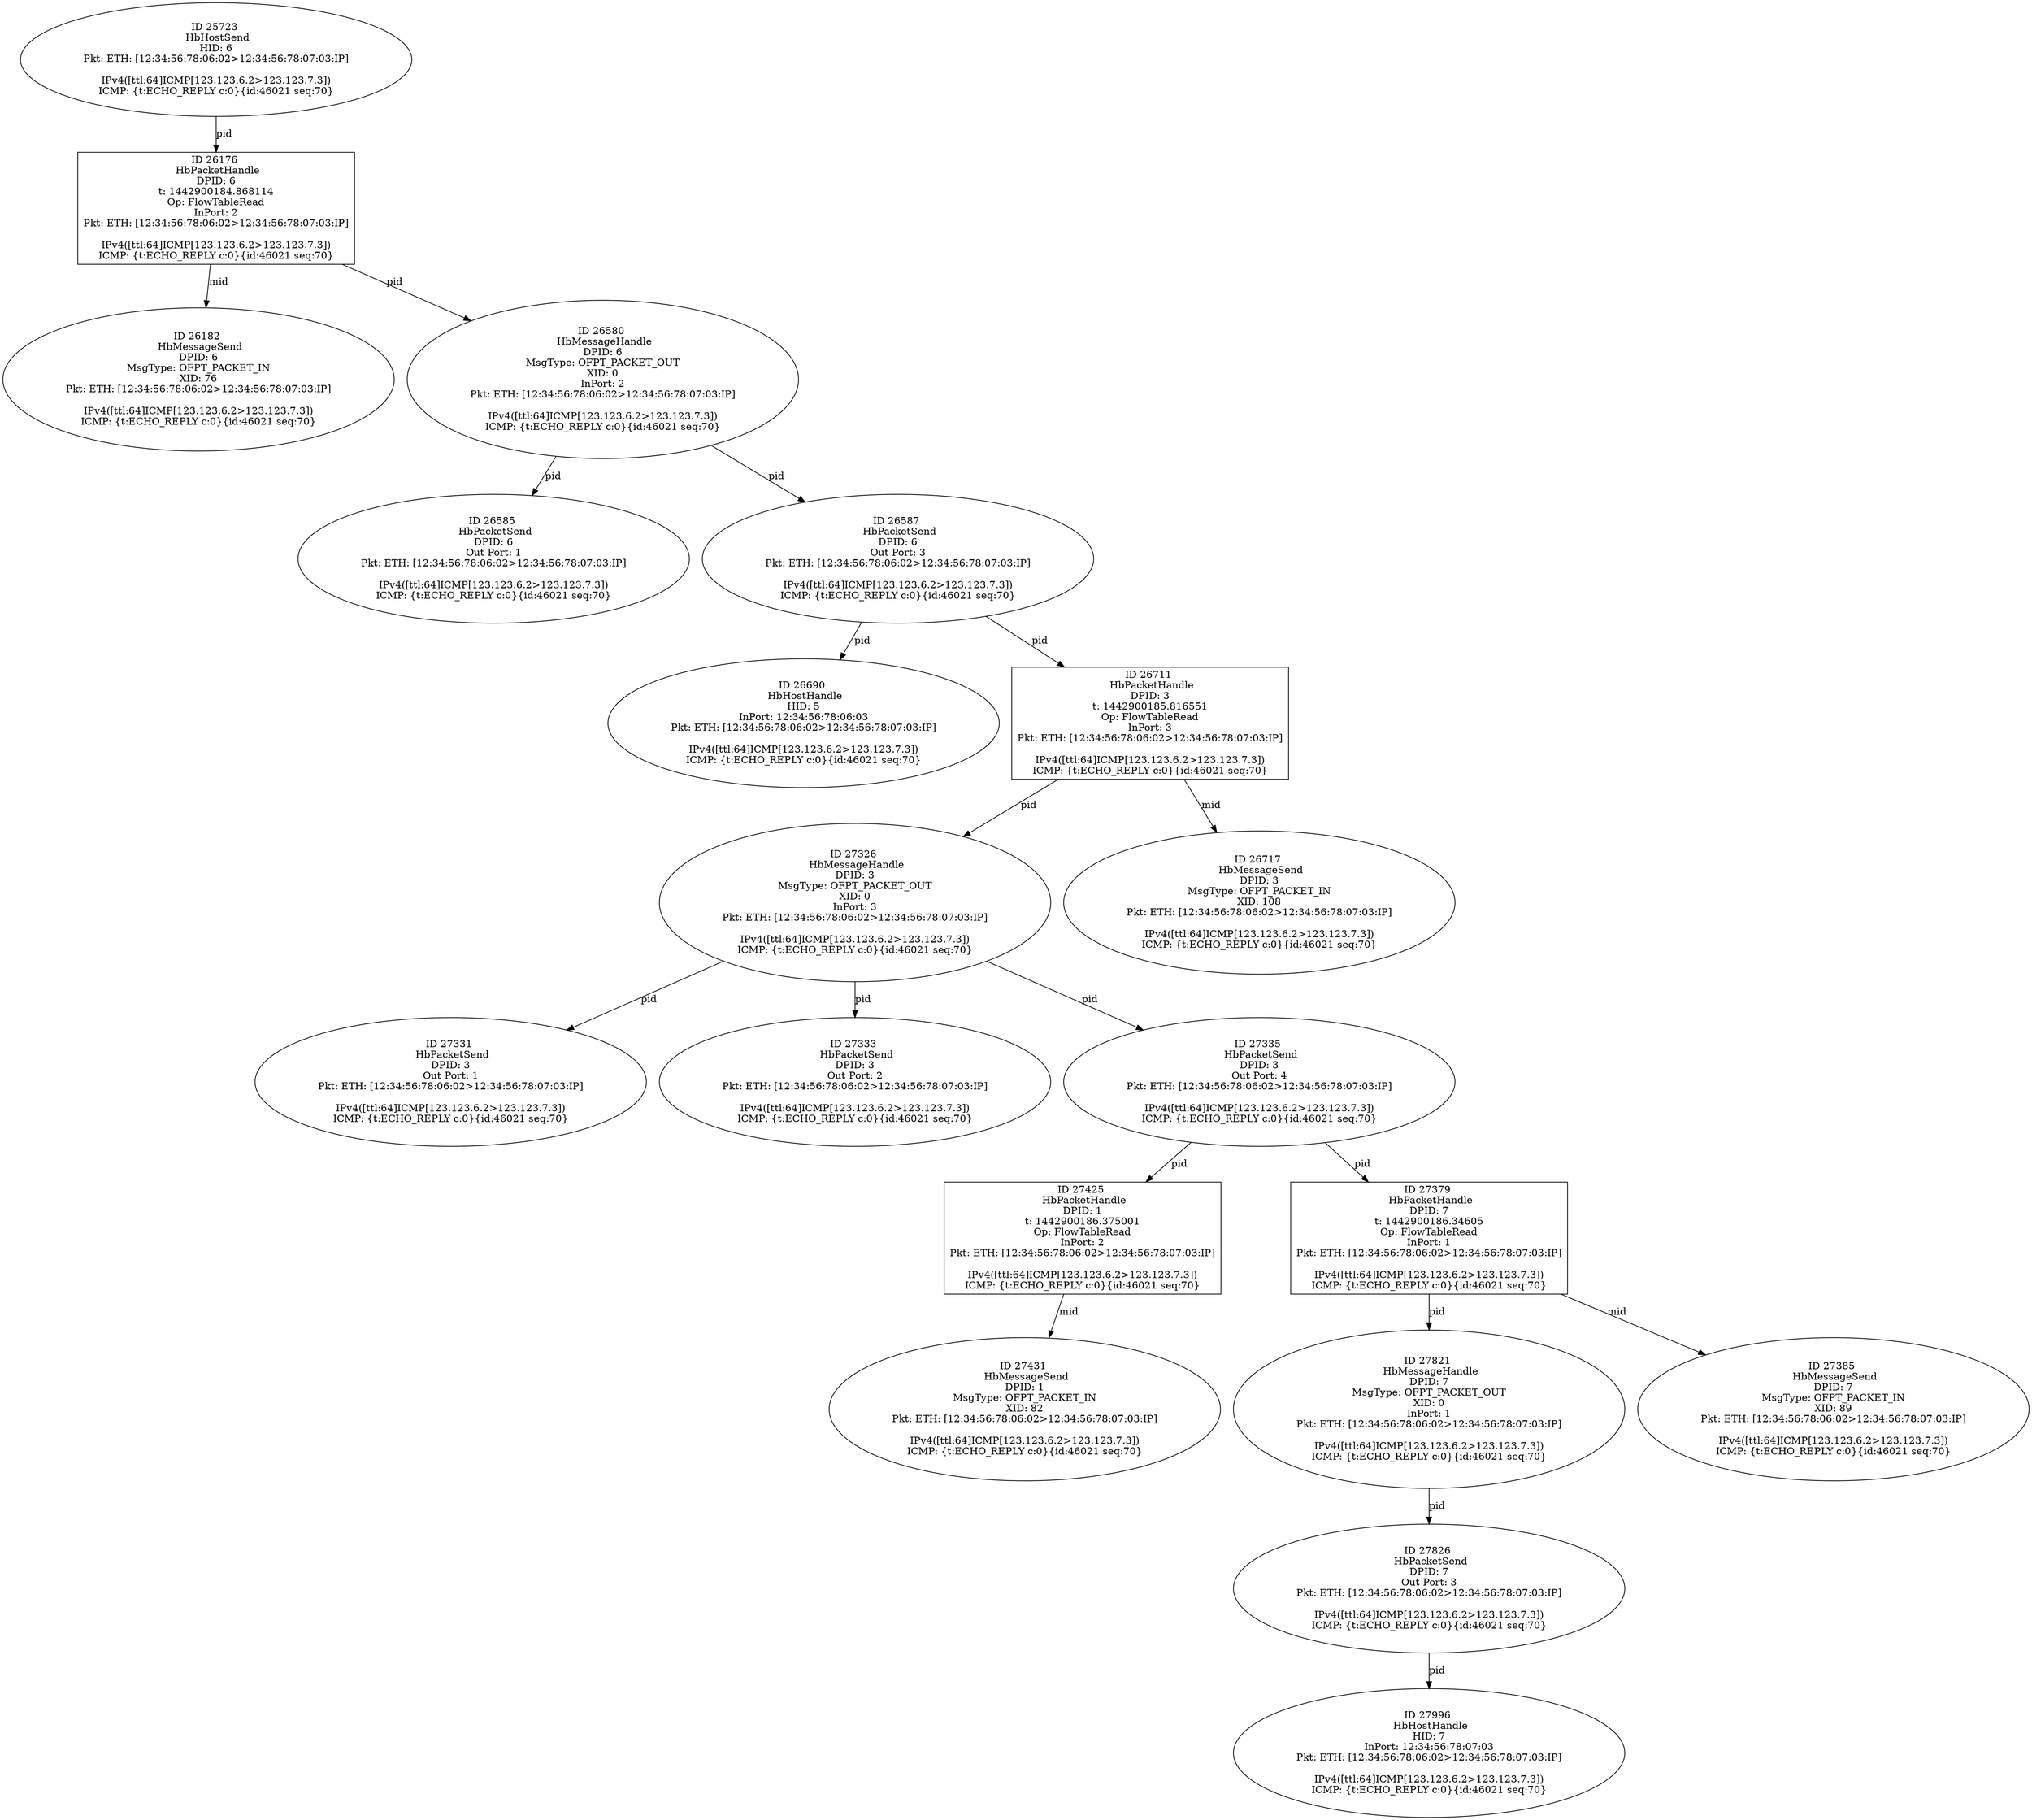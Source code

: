 strict digraph G {
26176 [shape=box, event=<hb_events.HbPacketHandle object at 0x10d7f8150>, label="ID 26176 
 HbPacketHandle
DPID: 6
t: 1442900184.868114
Op: FlowTableRead
InPort: 2
Pkt: ETH: [12:34:56:78:06:02>12:34:56:78:07:03:IP]

IPv4([ttl:64]ICMP[123.123.6.2>123.123.7.3])
ICMP: {t:ECHO_REPLY c:0}{id:46021 seq:70}"];
27425 [shape=box, event=<hb_events.HbPacketHandle object at 0x10d9ffe10>, label="ID 27425 
 HbPacketHandle
DPID: 1
t: 1442900186.375001
Op: FlowTableRead
InPort: 2
Pkt: ETH: [12:34:56:78:06:02>12:34:56:78:07:03:IP]

IPv4([ttl:64]ICMP[123.123.6.2>123.123.7.3])
ICMP: {t:ECHO_REPLY c:0}{id:46021 seq:70}"];
26690 [shape=oval, event=<hb_events.HbHostHandle object at 0x10d8d7bd0>, label="ID 26690 
 HbHostHandle
HID: 5
InPort: 12:34:56:78:06:03
Pkt: ETH: [12:34:56:78:06:02>12:34:56:78:07:03:IP]

IPv4([ttl:64]ICMP[123.123.6.2>123.123.7.3])
ICMP: {t:ECHO_REPLY c:0}{id:46021 seq:70}"];
27331 [shape=oval, event=<hb_events.HbPacketSend object at 0x10d9decd0>, label="ID 27331 
 HbPacketSend
DPID: 3
Out Port: 1
Pkt: ETH: [12:34:56:78:06:02>12:34:56:78:07:03:IP]

IPv4([ttl:64]ICMP[123.123.6.2>123.123.7.3])
ICMP: {t:ECHO_REPLY c:0}{id:46021 seq:70}"];
27333 [shape=oval, event=<hb_events.HbPacketSend object at 0x10d9def10>, label="ID 27333 
 HbPacketSend
DPID: 3
Out Port: 2
Pkt: ETH: [12:34:56:78:06:02>12:34:56:78:07:03:IP]

IPv4([ttl:64]ICMP[123.123.6.2>123.123.7.3])
ICMP: {t:ECHO_REPLY c:0}{id:46021 seq:70}"];
26182 [shape=oval, event=<hb_events.HbMessageSend object at 0x10d7f8fd0>, label="ID 26182 
 HbMessageSend
DPID: 6
MsgType: OFPT_PACKET_IN
XID: 76
Pkt: ETH: [12:34:56:78:06:02>12:34:56:78:07:03:IP]

IPv4([ttl:64]ICMP[123.123.6.2>123.123.7.3])
ICMP: {t:ECHO_REPLY c:0}{id:46021 seq:70}"];
27335 [shape=oval, event=<hb_events.HbPacketSend object at 0x10d9e4190>, label="ID 27335 
 HbPacketSend
DPID: 3
Out Port: 4
Pkt: ETH: [12:34:56:78:06:02>12:34:56:78:07:03:IP]

IPv4([ttl:64]ICMP[123.123.6.2>123.123.7.3])
ICMP: {t:ECHO_REPLY c:0}{id:46021 seq:70}"];
27431 [shape=oval, event=<hb_events.HbMessageSend object at 0x10d9f9050>, label="ID 27431 
 HbMessageSend
DPID: 1
MsgType: OFPT_PACKET_IN
XID: 82
Pkt: ETH: [12:34:56:78:06:02>12:34:56:78:07:03:IP]

IPv4([ttl:64]ICMP[123.123.6.2>123.123.7.3])
ICMP: {t:ECHO_REPLY c:0}{id:46021 seq:70}"];
27821 [shape=oval, event=<hb_events.HbMessageHandle object at 0x10daba510>, label="ID 27821 
 HbMessageHandle
DPID: 7
MsgType: OFPT_PACKET_OUT
XID: 0
InPort: 1
Pkt: ETH: [12:34:56:78:06:02>12:34:56:78:07:03:IP]

IPv4([ttl:64]ICMP[123.123.6.2>123.123.7.3])
ICMP: {t:ECHO_REPLY c:0}{id:46021 seq:70}"];
26585 [shape=oval, event=<hb_events.HbPacketSend object at 0x10d8c6dd0>, label="ID 26585 
 HbPacketSend
DPID: 6
Out Port: 1
Pkt: ETH: [12:34:56:78:06:02>12:34:56:78:07:03:IP]

IPv4([ttl:64]ICMP[123.123.6.2>123.123.7.3])
ICMP: {t:ECHO_REPLY c:0}{id:46021 seq:70}"];
27379 [shape=box, event=<hb_events.HbPacketHandle object at 0x10d9e4f90>, label="ID 27379 
 HbPacketHandle
DPID: 7
t: 1442900186.34605
Op: FlowTableRead
InPort: 1
Pkt: ETH: [12:34:56:78:06:02>12:34:56:78:07:03:IP]

IPv4([ttl:64]ICMP[123.123.6.2>123.123.7.3])
ICMP: {t:ECHO_REPLY c:0}{id:46021 seq:70}"];
26580 [shape=oval, event=<hb_events.HbMessageHandle object at 0x10d8c68d0>, label="ID 26580 
 HbMessageHandle
DPID: 6
MsgType: OFPT_PACKET_OUT
XID: 0
InPort: 2
Pkt: ETH: [12:34:56:78:06:02>12:34:56:78:07:03:IP]

IPv4([ttl:64]ICMP[123.123.6.2>123.123.7.3])
ICMP: {t:ECHO_REPLY c:0}{id:46021 seq:70}"];
27326 [shape=oval, event=<hb_events.HbMessageHandle object at 0x10d9de7d0>, label="ID 27326 
 HbMessageHandle
DPID: 3
MsgType: OFPT_PACKET_OUT
XID: 0
InPort: 3
Pkt: ETH: [12:34:56:78:06:02>12:34:56:78:07:03:IP]

IPv4([ttl:64]ICMP[123.123.6.2>123.123.7.3])
ICMP: {t:ECHO_REPLY c:0}{id:46021 seq:70}"];
26711 [shape=box, event=<hb_events.HbPacketHandle object at 0x10d8f9d50>, label="ID 26711 
 HbPacketHandle
DPID: 3
t: 1442900185.816551
Op: FlowTableRead
InPort: 3
Pkt: ETH: [12:34:56:78:06:02>12:34:56:78:07:03:IP]

IPv4([ttl:64]ICMP[123.123.6.2>123.123.7.3])
ICMP: {t:ECHO_REPLY c:0}{id:46021 seq:70}"];
27385 [shape=oval, event=<hb_events.HbMessageSend object at 0x10d9ec790>, label="ID 27385 
 HbMessageSend
DPID: 7
MsgType: OFPT_PACKET_IN
XID: 89
Pkt: ETH: [12:34:56:78:06:02>12:34:56:78:07:03:IP]

IPv4([ttl:64]ICMP[123.123.6.2>123.123.7.3])
ICMP: {t:ECHO_REPLY c:0}{id:46021 seq:70}"];
26587 [shape=oval, event=<hb_events.HbPacketSend object at 0x10d8cc050>, label="ID 26587 
 HbPacketSend
DPID: 6
Out Port: 3
Pkt: ETH: [12:34:56:78:06:02>12:34:56:78:07:03:IP]

IPv4([ttl:64]ICMP[123.123.6.2>123.123.7.3])
ICMP: {t:ECHO_REPLY c:0}{id:46021 seq:70}"];
27996 [shape=oval, event=<hb_events.HbHostHandle object at 0x10db29c10>, label="ID 27996 
 HbHostHandle
HID: 7
InPort: 12:34:56:78:07:03
Pkt: ETH: [12:34:56:78:06:02>12:34:56:78:07:03:IP]

IPv4([ttl:64]ICMP[123.123.6.2>123.123.7.3])
ICMP: {t:ECHO_REPLY c:0}{id:46021 seq:70}"];
26717 [shape=oval, event=<hb_events.HbMessageSend object at 0x10d8ff4d0>, label="ID 26717 
 HbMessageSend
DPID: 3
MsgType: OFPT_PACKET_IN
XID: 108
Pkt: ETH: [12:34:56:78:06:02>12:34:56:78:07:03:IP]

IPv4([ttl:64]ICMP[123.123.6.2>123.123.7.3])
ICMP: {t:ECHO_REPLY c:0}{id:46021 seq:70}"];
25723 [shape=oval, event=<hb_events.HbHostSend object at 0x10d701a50>, label="ID 25723 
 HbHostSend
HID: 6
Pkt: ETH: [12:34:56:78:06:02>12:34:56:78:07:03:IP]

IPv4([ttl:64]ICMP[123.123.6.2>123.123.7.3])
ICMP: {t:ECHO_REPLY c:0}{id:46021 seq:70}"];
27826 [shape=oval, event=<hb_events.HbPacketSend object at 0x10daba490>, label="ID 27826 
 HbPacketSend
DPID: 7
Out Port: 3
Pkt: ETH: [12:34:56:78:06:02>12:34:56:78:07:03:IP]

IPv4([ttl:64]ICMP[123.123.6.2>123.123.7.3])
ICMP: {t:ECHO_REPLY c:0}{id:46021 seq:70}"];
26176 -> 26580  [rel=pid, label=pid];
26176 -> 26182  [rel=mid, label=mid];
27425 -> 27431  [rel=mid, label=mid];
27335 -> 27425  [rel=pid, label=pid];
27335 -> 27379  [rel=pid, label=pid];
27821 -> 27826  [rel=pid, label=pid];
27379 -> 27385  [rel=mid, label=mid];
27379 -> 27821  [rel=pid, label=pid];
26580 -> 26585  [rel=pid, label=pid];
26580 -> 26587  [rel=pid, label=pid];
26711 -> 26717  [rel=mid, label=mid];
26711 -> 27326  [rel=pid, label=pid];
25723 -> 26176  [rel=pid, label=pid];
26587 -> 26690  [rel=pid, label=pid];
26587 -> 26711  [rel=pid, label=pid];
27326 -> 27331  [rel=pid, label=pid];
27326 -> 27333  [rel=pid, label=pid];
27326 -> 27335  [rel=pid, label=pid];
27826 -> 27996  [rel=pid, label=pid];
}
